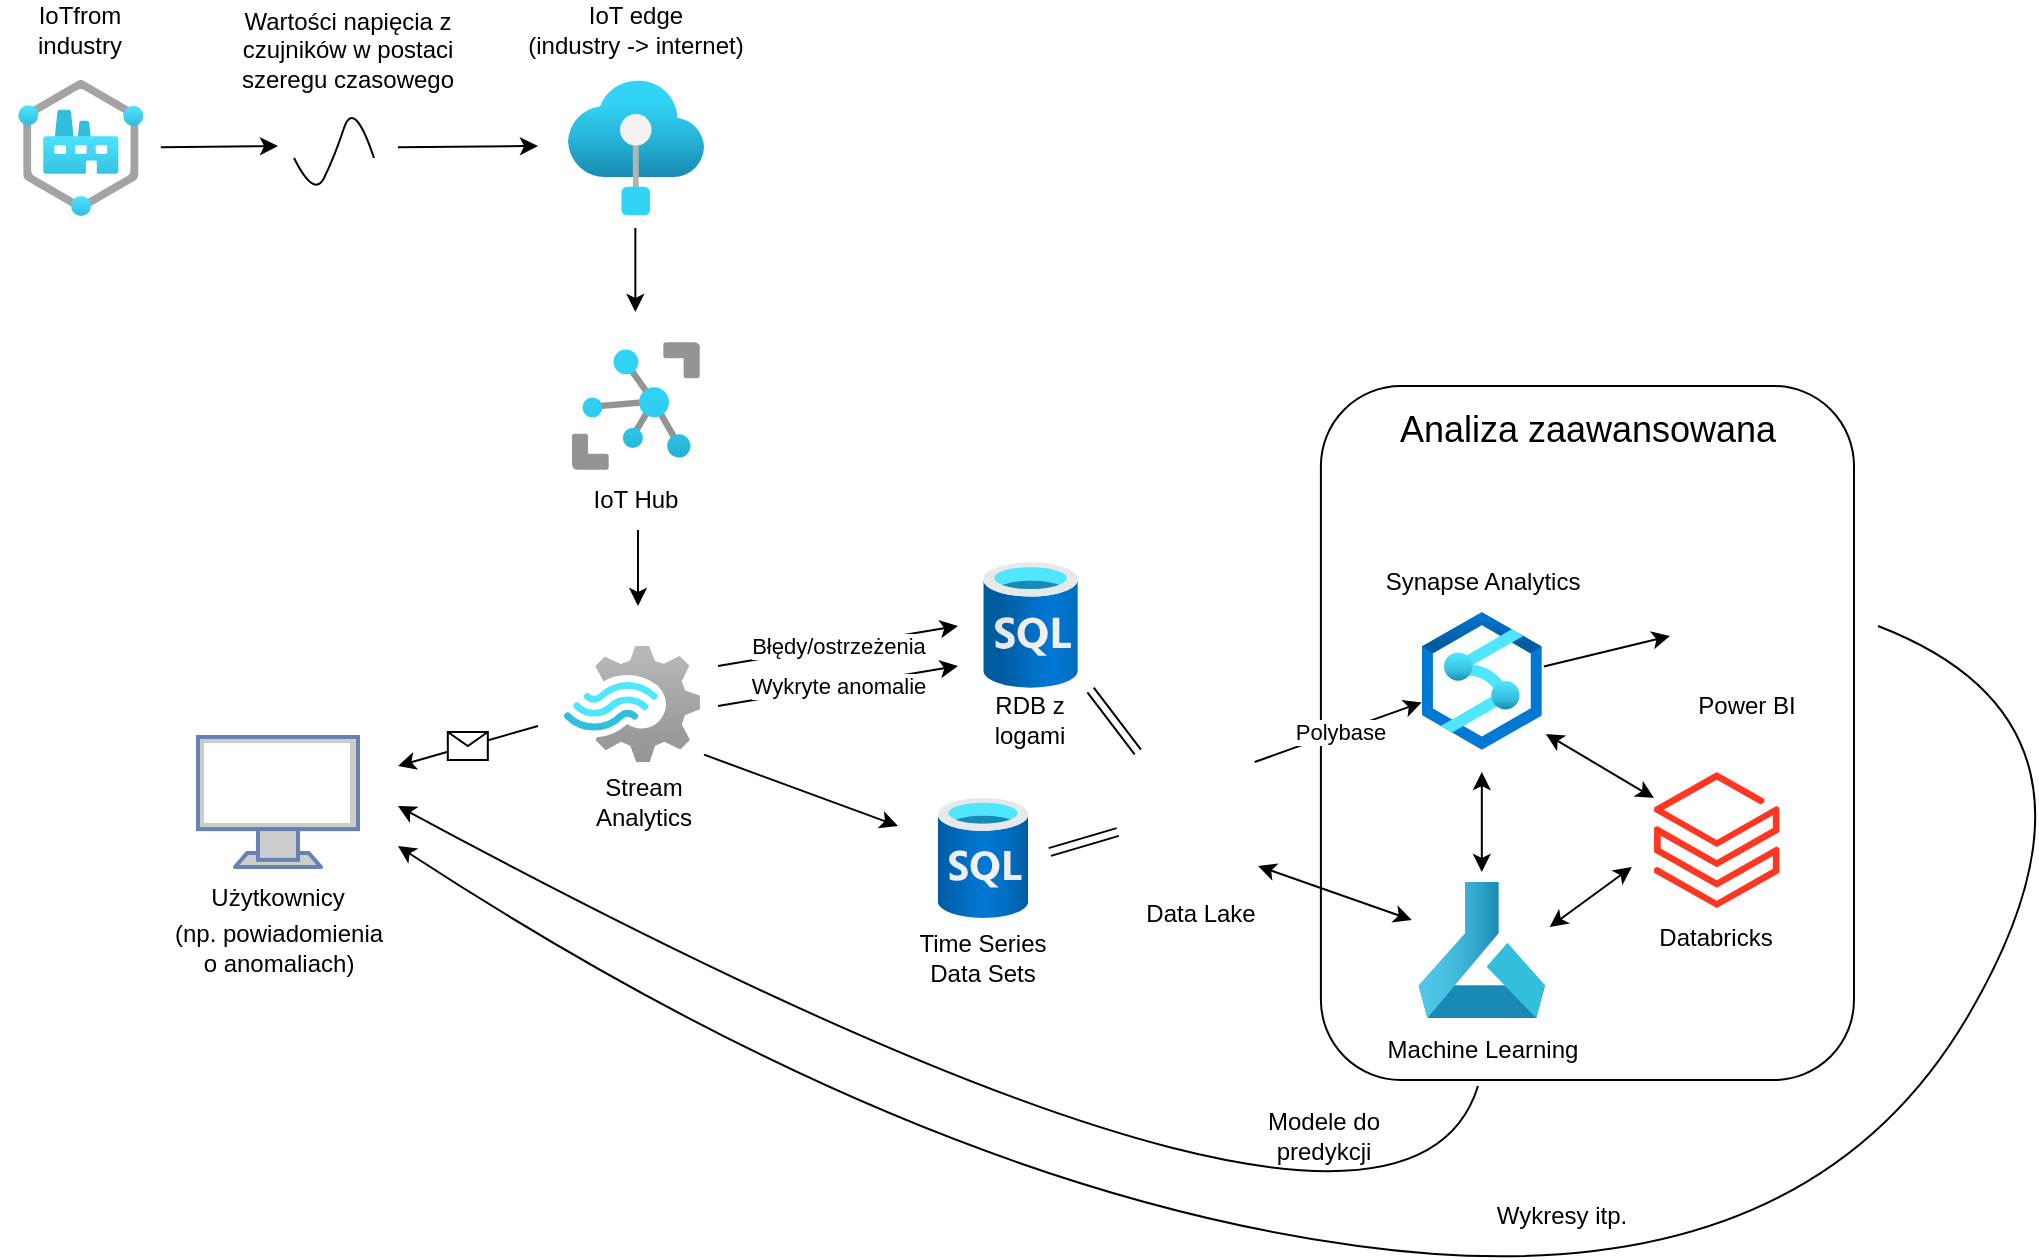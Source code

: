 <mxfile version="21.1.8" type="device">
  <diagram id="93s3n610Q2Iywd-KZ8NS" name="Page-1">
    <mxGraphModel dx="1674" dy="758" grid="1" gridSize="10" guides="1" tooltips="1" connect="1" arrows="1" fold="1" page="1" pageScale="1" pageWidth="827" pageHeight="1169" math="0" shadow="0">
      <root>
        <mxCell id="0" />
        <mxCell id="1" parent="0" />
        <mxCell id="VG8gu2_-0HpxI-RJPZhK-10" value="" style="rounded=1;whiteSpace=wrap;html=1;" vertex="1" parent="1">
          <mxGeometry x="681.45" y="200" width="266.55" height="347" as="geometry" />
        </mxCell>
        <mxCell id="e2jHNtIYD2yQGRrQmVJL-1" value="" style="image;aspect=fixed;html=1;points=[];align=center;fontSize=12;image=img/lib/azure2/iot/IoT_Hub.svg;" parent="1" vertex="1">
          <mxGeometry x="307" y="178" width="64" height="64" as="geometry" />
        </mxCell>
        <mxCell id="e2jHNtIYD2yQGRrQmVJL-4" value="" style="endArrow=classic;html=1;rounded=0;" parent="1" edge="1">
          <mxGeometry width="50" height="50" relative="1" as="geometry">
            <mxPoint x="101.4" y="80.67" as="sourcePoint" />
            <mxPoint x="160" y="80" as="targetPoint" />
          </mxGeometry>
        </mxCell>
        <mxCell id="e2jHNtIYD2yQGRrQmVJL-5" value="" style="endArrow=classic;html=1;rounded=0;" parent="1" edge="1">
          <mxGeometry width="50" height="50" relative="1" as="geometry">
            <mxPoint x="338.67" y="121" as="sourcePoint" />
            <mxPoint x="338.67" y="163" as="targetPoint" />
          </mxGeometry>
        </mxCell>
        <mxCell id="e2jHNtIYD2yQGRrQmVJL-6" value="" style="image;aspect=fixed;html=1;points=[];align=center;fontSize=12;image=img/lib/azure2/iot/Industrial_IoT.svg;" parent="1" vertex="1">
          <mxGeometry x="30" y="47" width="62.8" height="68" as="geometry" />
        </mxCell>
        <mxCell id="e2jHNtIYD2yQGRrQmVJL-7" value="" style="image;aspect=fixed;html=1;points=[];align=center;fontSize=12;image=img/lib/azure2/iot/IoT_Edge.svg;" parent="1" vertex="1">
          <mxGeometry x="305" y="47" width="68" height="68" as="geometry" />
        </mxCell>
        <mxCell id="e2jHNtIYD2yQGRrQmVJL-8" value="IoTfrom industry" style="text;html=1;strokeColor=none;fillColor=none;align=center;verticalAlign=middle;whiteSpace=wrap;rounded=0;" parent="1" vertex="1">
          <mxGeometry x="21.4" y="7" width="80" height="30" as="geometry" />
        </mxCell>
        <mxCell id="e2jHNtIYD2yQGRrQmVJL-10" value="IoT edge&lt;br&gt;(industry -&amp;gt; internet)" style="text;html=1;strokeColor=none;fillColor=none;align=center;verticalAlign=middle;whiteSpace=wrap;rounded=0;" parent="1" vertex="1">
          <mxGeometry x="279" y="7" width="120" height="30" as="geometry" />
        </mxCell>
        <mxCell id="e2jHNtIYD2yQGRrQmVJL-12" value="IoT Hub" style="text;html=1;strokeColor=none;fillColor=none;align=center;verticalAlign=middle;whiteSpace=wrap;rounded=0;" parent="1" vertex="1">
          <mxGeometry x="309" y="242" width="60" height="30" as="geometry" />
        </mxCell>
        <mxCell id="e2jHNtIYD2yQGRrQmVJL-13" value="" style="image;aspect=fixed;html=1;points=[];align=center;fontSize=12;image=img/lib/azure2/iot/Stream_Analytics_Jobs.svg;" parent="1" vertex="1">
          <mxGeometry x="303" y="330" width="68" height="58.0" as="geometry" />
        </mxCell>
        <mxCell id="e2jHNtIYD2yQGRrQmVJL-14" value="" style="image;aspect=fixed;html=1;points=[];align=center;fontSize=12;image=img/lib/azure2/databases/Azure_Synapse_Analytics.svg;" parent="1" vertex="1">
          <mxGeometry x="731.91" y="313" width="60" height="69" as="geometry" />
        </mxCell>
        <mxCell id="e2jHNtIYD2yQGRrQmVJL-17" value="" style="shape=image;verticalLabelPosition=bottom;labelBackgroundColor=default;verticalAlign=top;aspect=fixed;imageAspect=0;image=https://www.altisconsulting.com/au/wp-content/uploads/sites/4/2018/08/datalake.png;" parent="1" vertex="1">
          <mxGeometry x="558.91" y="388" width="119.28" height="62.63" as="geometry" />
        </mxCell>
        <mxCell id="e2jHNtIYD2yQGRrQmVJL-18" value="" style="image;aspect=fixed;html=1;points=[];align=center;fontSize=12;image=img/lib/azure2/ai_machine_learning/Machine_Learning.svg;" parent="1" vertex="1">
          <mxGeometry x="729.91" y="448" width="64" height="68" as="geometry" />
        </mxCell>
        <mxCell id="e2jHNtIYD2yQGRrQmVJL-21" value="" style="shape=image;verticalLabelPosition=bottom;labelBackgroundColor=default;verticalAlign=top;aspect=fixed;imageAspect=0;image=https://logos-marques.com/wp-content/uploads/2022/08/Microsoft-Power-BI-Logo-2013.png;" parent="1" vertex="1">
          <mxGeometry x="836.91" y="284" width="115.56" height="65" as="geometry" />
        </mxCell>
        <mxCell id="e2jHNtIYD2yQGRrQmVJL-22" value="" style="endArrow=classic;html=1;rounded=0;" parent="1" edge="1">
          <mxGeometry width="50" height="50" relative="1" as="geometry">
            <mxPoint x="340" y="272" as="sourcePoint" />
            <mxPoint x="340" y="310" as="targetPoint" />
          </mxGeometry>
        </mxCell>
        <mxCell id="e2jHNtIYD2yQGRrQmVJL-23" value="" style="endArrow=classic;html=1;rounded=0;" parent="1" edge="1">
          <mxGeometry width="50" height="50" relative="1" as="geometry">
            <mxPoint x="373" y="384.32" as="sourcePoint" />
            <mxPoint x="470" y="420" as="targetPoint" />
          </mxGeometry>
        </mxCell>
        <mxCell id="e2jHNtIYD2yQGRrQmVJL-25" value="" style="endArrow=classic;html=1;rounded=0;" parent="1" edge="1">
          <mxGeometry width="50" height="50" relative="1" as="geometry">
            <mxPoint x="792.91" y="340.249" as="sourcePoint" />
            <mxPoint x="856" y="325" as="targetPoint" />
          </mxGeometry>
        </mxCell>
        <mxCell id="e2jHNtIYD2yQGRrQmVJL-28" value="Stream Analytics" style="text;html=1;strokeColor=none;fillColor=none;align=center;verticalAlign=middle;whiteSpace=wrap;rounded=0;" parent="1" vertex="1">
          <mxGeometry x="313" y="393" width="60" height="30" as="geometry" />
        </mxCell>
        <mxCell id="e2jHNtIYD2yQGRrQmVJL-29" value="Synapse Analytics" style="text;html=1;align=center;verticalAlign=middle;resizable=0;points=[];autosize=1;strokeColor=none;fillColor=none;" parent="1" vertex="1">
          <mxGeometry x="701.91" y="283" width="120" height="30" as="geometry" />
        </mxCell>
        <mxCell id="e2jHNtIYD2yQGRrQmVJL-30" value="Power BI" style="text;html=1;align=center;verticalAlign=middle;resizable=0;points=[];autosize=1;strokeColor=none;fillColor=none;" parent="1" vertex="1">
          <mxGeometry x="858.91" y="345" width="70" height="30" as="geometry" />
        </mxCell>
        <mxCell id="e2jHNtIYD2yQGRrQmVJL-31" value="Machine Learning" style="text;html=1;align=center;verticalAlign=middle;resizable=0;points=[];autosize=1;strokeColor=none;fillColor=none;" parent="1" vertex="1">
          <mxGeometry x="701.91" y="517" width="120" height="30" as="geometry" />
        </mxCell>
        <mxCell id="e2jHNtIYD2yQGRrQmVJL-32" value="Data Lake" style="text;html=1;align=center;verticalAlign=middle;resizable=0;points=[];autosize=1;strokeColor=none;fillColor=none;" parent="1" vertex="1">
          <mxGeometry x="580.91" y="449" width="80" height="30" as="geometry" />
        </mxCell>
        <mxCell id="e2jHNtIYD2yQGRrQmVJL-35" value="" style="endArrow=classic;startArrow=classic;html=1;rounded=0;entryX=-0.047;entryY=0.25;entryDx=0;entryDy=0;entryPerimeter=0;exitX=0.764;exitY=0.83;exitDx=0;exitDy=0;exitPerimeter=0;" parent="1" edge="1" source="e2jHNtIYD2yQGRrQmVJL-17">
          <mxGeometry width="50" height="50" relative="1" as="geometry">
            <mxPoint x="687.91" y="433" as="sourcePoint" />
            <mxPoint x="726.902" y="467" as="targetPoint" />
          </mxGeometry>
        </mxCell>
        <mxCell id="e2jHNtIYD2yQGRrQmVJL-37" value="" style="endArrow=classic;startArrow=classic;html=1;rounded=0;" parent="1" edge="1">
          <mxGeometry width="50" height="50" relative="1" as="geometry">
            <mxPoint x="761.91" y="443" as="sourcePoint" />
            <mxPoint x="761.91" y="393" as="targetPoint" />
          </mxGeometry>
        </mxCell>
        <mxCell id="9Z-EqyrHBFi7QP0P9xqO-5" value="" style="image;aspect=fixed;html=1;points=[];align=center;fontSize=12;image=img/lib/azure2/databases/SQL_Database.svg;" parent="1" vertex="1">
          <mxGeometry x="512.66" y="288" width="47.25" height="63" as="geometry" />
        </mxCell>
        <mxCell id="9Z-EqyrHBFi7QP0P9xqO-6" value="" style="image;aspect=fixed;html=1;points=[];align=center;fontSize=12;image=img/lib/azure2/iot/Time_Series_Data_Sets.svg;" parent="1" vertex="1">
          <mxGeometry x="489.91" y="406" width="45.18" height="60" as="geometry" />
        </mxCell>
        <mxCell id="9Z-EqyrHBFi7QP0P9xqO-7" value="Time Series Data Sets" style="text;html=1;strokeColor=none;fillColor=none;align=center;verticalAlign=middle;whiteSpace=wrap;rounded=0;" parent="1" vertex="1">
          <mxGeometry x="477" y="471" width="71" height="30" as="geometry" />
        </mxCell>
        <mxCell id="9Z-EqyrHBFi7QP0P9xqO-8" value="" style="endArrow=classic;html=1;rounded=0;shape=link;" parent="1" edge="1">
          <mxGeometry width="50" height="50" relative="1" as="geometry">
            <mxPoint x="545.91" y="433" as="sourcePoint" />
            <mxPoint x="579.91" y="423" as="targetPoint" />
          </mxGeometry>
        </mxCell>
        <mxCell id="9Z-EqyrHBFi7QP0P9xqO-9" value="" style="endArrow=classic;html=1;rounded=0;" parent="1" edge="1">
          <mxGeometry relative="1" as="geometry">
            <mxPoint x="380" y="340" as="sourcePoint" />
            <mxPoint x="500" y="320" as="targetPoint" />
          </mxGeometry>
        </mxCell>
        <mxCell id="9Z-EqyrHBFi7QP0P9xqO-10" value="Błędy/ostrzeżenia" style="edgeLabel;resizable=0;html=1;align=center;verticalAlign=middle;" parent="9Z-EqyrHBFi7QP0P9xqO-9" connectable="0" vertex="1">
          <mxGeometry relative="1" as="geometry" />
        </mxCell>
        <mxCell id="9Z-EqyrHBFi7QP0P9xqO-11" value="" style="endArrow=classic;html=1;rounded=0;shape=link;exitX=1;exitY=0;exitDx=0;exitDy=0;" parent="1" source="9Z-EqyrHBFi7QP0P9xqO-12" edge="1">
          <mxGeometry width="50" height="50" relative="1" as="geometry">
            <mxPoint x="598.91" y="352" as="sourcePoint" />
            <mxPoint x="589.91" y="383" as="targetPoint" />
          </mxGeometry>
        </mxCell>
        <mxCell id="9Z-EqyrHBFi7QP0P9xqO-12" value="RDB z logami" style="text;html=1;strokeColor=none;fillColor=none;align=center;verticalAlign=middle;whiteSpace=wrap;rounded=0;" parent="1" vertex="1">
          <mxGeometry x="506.29" y="352" width="60" height="30" as="geometry" />
        </mxCell>
        <mxCell id="9Z-EqyrHBFi7QP0P9xqO-14" value="" style="endArrow=classic;html=1;rounded=0;" parent="1" edge="1">
          <mxGeometry relative="1" as="geometry">
            <mxPoint x="380" y="360" as="sourcePoint" />
            <mxPoint x="500" y="340" as="targetPoint" />
          </mxGeometry>
        </mxCell>
        <mxCell id="9Z-EqyrHBFi7QP0P9xqO-15" value="Wykryte anomalie" style="edgeLabel;resizable=0;html=1;align=center;verticalAlign=middle;" parent="9Z-EqyrHBFi7QP0P9xqO-14" connectable="0" vertex="1">
          <mxGeometry relative="1" as="geometry" />
        </mxCell>
        <mxCell id="9Z-EqyrHBFi7QP0P9xqO-17" value="" style="endArrow=none;html=1;curved=1;" parent="1" edge="1">
          <mxGeometry width="50" height="50" relative="1" as="geometry">
            <mxPoint x="168" y="86" as="sourcePoint" />
            <mxPoint x="208" y="86" as="targetPoint" />
            <Array as="points">
              <mxPoint x="178" y="106" />
              <mxPoint x="188" y="86" />
              <mxPoint x="198" y="56" />
            </Array>
          </mxGeometry>
        </mxCell>
        <mxCell id="9Z-EqyrHBFi7QP0P9xqO-19" value="Wartości napięcia z czujników w postaci szeregu czasowego" style="text;html=1;strokeColor=none;fillColor=none;align=center;verticalAlign=middle;whiteSpace=wrap;rounded=0;" parent="1" vertex="1">
          <mxGeometry x="135" y="7" width="120" height="50" as="geometry" />
        </mxCell>
        <mxCell id="9Z-EqyrHBFi7QP0P9xqO-20" value="" style="endArrow=classic;html=1;rounded=0;" parent="1" edge="1">
          <mxGeometry width="50" height="50" relative="1" as="geometry">
            <mxPoint x="220" y="80.67" as="sourcePoint" />
            <mxPoint x="290" y="80" as="targetPoint" />
          </mxGeometry>
        </mxCell>
        <mxCell id="VG8gu2_-0HpxI-RJPZhK-3" value="" style="endArrow=classic;startArrow=classic;html=1;rounded=0;" edge="1" parent="1">
          <mxGeometry width="50" height="50" relative="1" as="geometry">
            <mxPoint x="793.91" y="374" as="sourcePoint" />
            <mxPoint x="848" y="406" as="targetPoint" />
          </mxGeometry>
        </mxCell>
        <mxCell id="VG8gu2_-0HpxI-RJPZhK-4" value="" style="image;aspect=fixed;html=1;points=[];align=center;fontSize=12;image=img/lib/azure2/analytics/Azure_Databricks.svg;" vertex="1" parent="1">
          <mxGeometry x="848.0" y="393" width="62.8" height="68" as="geometry" />
        </mxCell>
        <mxCell id="VG8gu2_-0HpxI-RJPZhK-5" value="Databricks" style="text;html=1;strokeColor=none;fillColor=none;align=center;verticalAlign=middle;whiteSpace=wrap;rounded=0;" vertex="1" parent="1">
          <mxGeometry x="849.4" y="461" width="60" height="30" as="geometry" />
        </mxCell>
        <mxCell id="VG8gu2_-0HpxI-RJPZhK-6" value="" style="fontColor=#0066CC;verticalAlign=top;verticalLabelPosition=bottom;labelPosition=center;align=center;html=1;outlineConnect=0;fillColor=#CCCCCC;strokeColor=#6881B3;gradientColor=none;gradientDirection=north;strokeWidth=2;shape=mxgraph.networks.monitor;" vertex="1" parent="1">
          <mxGeometry x="120" y="375.5" width="80" height="65" as="geometry" />
        </mxCell>
        <mxCell id="VG8gu2_-0HpxI-RJPZhK-7" value="" style="endArrow=classic;html=1;rounded=0;" edge="1" parent="1">
          <mxGeometry relative="1" as="geometry">
            <mxPoint x="290" y="370" as="sourcePoint" />
            <mxPoint x="220" y="390" as="targetPoint" />
          </mxGeometry>
        </mxCell>
        <mxCell id="VG8gu2_-0HpxI-RJPZhK-8" value="" style="shape=message;html=1;outlineConnect=0;" vertex="1" parent="VG8gu2_-0HpxI-RJPZhK-7">
          <mxGeometry width="20" height="14" relative="1" as="geometry">
            <mxPoint x="-10" y="-7" as="offset" />
          </mxGeometry>
        </mxCell>
        <mxCell id="VG8gu2_-0HpxI-RJPZhK-9" value="Użytkownicy" style="text;html=1;strokeColor=none;fillColor=none;align=center;verticalAlign=middle;whiteSpace=wrap;rounded=0;" vertex="1" parent="1">
          <mxGeometry x="130" y="441" width="60" height="30" as="geometry" />
        </mxCell>
        <mxCell id="VG8gu2_-0HpxI-RJPZhK-11" value="&lt;font style=&quot;font-size: 18px;&quot;&gt;Analiza zaawansowana&lt;/font&gt;" style="text;html=1;strokeColor=none;fillColor=none;align=center;verticalAlign=middle;whiteSpace=wrap;rounded=0;" vertex="1" parent="1">
          <mxGeometry x="684.73" y="207" width="260" height="30" as="geometry" />
        </mxCell>
        <mxCell id="VG8gu2_-0HpxI-RJPZhK-12" value="" style="endArrow=classic;startArrow=classic;html=1;rounded=0;" edge="1" parent="1">
          <mxGeometry width="50" height="50" relative="1" as="geometry">
            <mxPoint x="795.82" y="470.5" as="sourcePoint" />
            <mxPoint x="836.91" y="440.5" as="targetPoint" />
          </mxGeometry>
        </mxCell>
        <mxCell id="VG8gu2_-0HpxI-RJPZhK-17" value="" style="endArrow=classic;html=1;rounded=0;exitX=0.75;exitY=0;exitDx=0;exitDy=0;" edge="1" parent="1" source="e2jHNtIYD2yQGRrQmVJL-17" target="e2jHNtIYD2yQGRrQmVJL-14">
          <mxGeometry relative="1" as="geometry">
            <mxPoint x="548" y="650" as="sourcePoint" />
            <mxPoint x="648" y="650" as="targetPoint" />
          </mxGeometry>
        </mxCell>
        <mxCell id="VG8gu2_-0HpxI-RJPZhK-18" value="Polybase" style="edgeLabel;resizable=0;html=1;align=center;verticalAlign=middle;" connectable="0" vertex="1" parent="VG8gu2_-0HpxI-RJPZhK-17">
          <mxGeometry relative="1" as="geometry" />
        </mxCell>
        <mxCell id="VG8gu2_-0HpxI-RJPZhK-20" value="(np. powiadomienia o anomaliach)" style="text;html=1;strokeColor=none;fillColor=none;align=center;verticalAlign=middle;whiteSpace=wrap;rounded=0;" vertex="1" parent="1">
          <mxGeometry x="103.75" y="466" width="112.5" height="30" as="geometry" />
        </mxCell>
        <mxCell id="VG8gu2_-0HpxI-RJPZhK-21" value="" style="curved=1;endArrow=classic;html=1;rounded=0;" edge="1" parent="1">
          <mxGeometry width="50" height="50" relative="1" as="geometry">
            <mxPoint x="960" y="320" as="sourcePoint" />
            <mxPoint x="220" y="430" as="targetPoint" />
            <Array as="points">
              <mxPoint x="1090" y="370" />
              <mxPoint x="920" y="660" />
              <mxPoint x="480" y="600" />
            </Array>
          </mxGeometry>
        </mxCell>
        <mxCell id="VG8gu2_-0HpxI-RJPZhK-22" value="Wykresy itp." style="text;html=1;strokeColor=none;fillColor=none;align=center;verticalAlign=middle;whiteSpace=wrap;rounded=0;" vertex="1" parent="1">
          <mxGeometry x="766.91" y="600" width="70" height="30" as="geometry" />
        </mxCell>
        <mxCell id="VG8gu2_-0HpxI-RJPZhK-23" value="" style="curved=1;endArrow=classic;html=1;rounded=0;" edge="1" parent="1">
          <mxGeometry width="50" height="50" relative="1" as="geometry">
            <mxPoint x="760" y="550" as="sourcePoint" />
            <mxPoint x="220" y="410" as="targetPoint" />
            <Array as="points">
              <mxPoint x="720" y="680" />
            </Array>
          </mxGeometry>
        </mxCell>
        <mxCell id="VG8gu2_-0HpxI-RJPZhK-24" value="Modele do predykcji" style="text;html=1;strokeColor=none;fillColor=none;align=center;verticalAlign=middle;whiteSpace=wrap;rounded=0;" vertex="1" parent="1">
          <mxGeometry x="637.91" y="560" width="90" height="30" as="geometry" />
        </mxCell>
      </root>
    </mxGraphModel>
  </diagram>
</mxfile>
